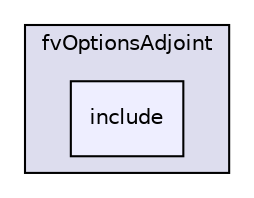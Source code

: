 digraph "src/optimisation/adjointOptimisation/adjoint/fvOptionsAdjoint/include" {
  bgcolor=transparent;
  compound=true
  node [ fontsize="10", fontname="Helvetica"];
  edge [ labelfontsize="10", labelfontname="Helvetica"];
  subgraph clusterdir_82b349c0e8ea4c9c5c625d4e54cb5790 {
    graph [ bgcolor="#ddddee", pencolor="black", label="fvOptionsAdjoint" fontname="Helvetica", fontsize="10", URL="dir_82b349c0e8ea4c9c5c625d4e54cb5790.html"]
  dir_09397a53a507d6f58d46c6a4bf129bad [shape=box, label="include", style="filled", fillcolor="#eeeeff", pencolor="black", URL="dir_09397a53a507d6f58d46c6a4bf129bad.html"];
  }
}
